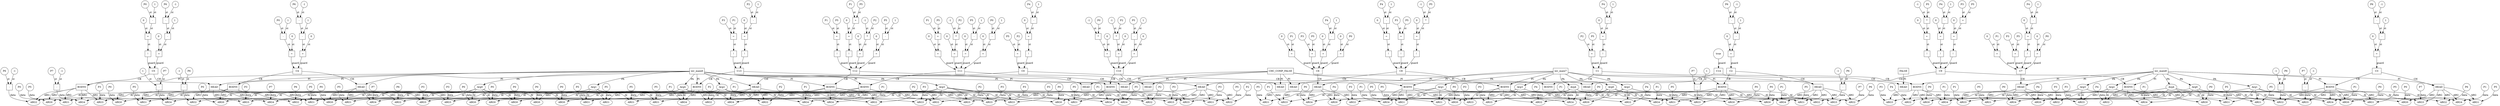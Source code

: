 // Horn Graph
digraph {
	"predicate_0" [label="inv_main6"  nodeName="predicate_0" class=predicateName GNNNodeID=0 shape="box"]
	"predicateArgument_0" [label="Arg0"  nodeName="predicateArgument_0" class=predicateArgument GNNNodeID=1 shape="ellipse"]
		"predicate_0" -> "predicateArgument_0" [ label="PA"]
	"predicateArgument_1" [label="Arg1"  nodeName="predicateArgument_1" class=predicateArgument GNNNodeID=2 shape="ellipse"]
		"predicate_0" -> "predicateArgument_1" [ label="PA"]
	"predicateArgument_2" [label="Arg2"  nodeName="predicateArgument_2" class=predicateArgument GNNNodeID=3 shape="ellipse"]
		"predicate_0" -> "predicateArgument_2" [ label="PA"]
	"predicateArgument_3" [label="Arg3"  nodeName="predicateArgument_3" class=predicateArgument GNNNodeID=4 shape="ellipse"]
		"predicate_0" -> "predicateArgument_3" [ label="PA"]
	"predicateArgument_4" [label="Arg4"  nodeName="predicateArgument_4" class=predicateArgument GNNNodeID=5 shape="ellipse"]
		"predicate_0" -> "predicateArgument_4" [ label="PA"]
	"predicate_1" [label="inv_main7"  nodeName="predicate_1" class=predicateName GNNNodeID=6 shape="box"]
	"predicateArgument_5" [label="Arg0"  nodeName="predicateArgument_5" class=predicateArgument GNNNodeID=7 shape="ellipse"]
		"predicate_1" -> "predicateArgument_5" [ label="PA"]
	"predicateArgument_6" [label="Arg1"  nodeName="predicateArgument_6" class=predicateArgument GNNNodeID=8 shape="ellipse"]
		"predicate_1" -> "predicateArgument_6" [ label="PA"]
	"predicateArgument_7" [label="Arg2"  nodeName="predicateArgument_7" class=predicateArgument GNNNodeID=9 shape="ellipse"]
		"predicate_1" -> "predicateArgument_7" [ label="PA"]
	"predicateArgument_8" [label="Arg3"  nodeName="predicateArgument_8" class=predicateArgument GNNNodeID=10 shape="ellipse"]
		"predicate_1" -> "predicateArgument_8" [ label="PA"]
	"predicateArgument_9" [label="Arg4"  nodeName="predicateArgument_9" class=predicateArgument GNNNodeID=11 shape="ellipse"]
		"predicate_1" -> "predicateArgument_9" [ label="PA"]
	"predicate_2" [label="inv_main8"  nodeName="predicate_2" class=predicateName GNNNodeID=12 shape="box"]
	"predicateArgument_10" [label="Arg0"  nodeName="predicateArgument_10" class=predicateArgument GNNNodeID=13 shape="ellipse"]
		"predicate_2" -> "predicateArgument_10" [ label="PA"]
	"predicateArgument_11" [label="Arg1"  nodeName="predicateArgument_11" class=predicateArgument GNNNodeID=14 shape="ellipse"]
		"predicate_2" -> "predicateArgument_11" [ label="PA"]
	"predicateArgument_12" [label="Arg2"  nodeName="predicateArgument_12" class=predicateArgument GNNNodeID=15 shape="ellipse"]
		"predicate_2" -> "predicateArgument_12" [ label="PA"]
	"predicateArgument_13" [label="Arg3"  nodeName="predicateArgument_13" class=predicateArgument GNNNodeID=16 shape="ellipse"]
		"predicate_2" -> "predicateArgument_13" [ label="PA"]
	"predicateArgument_14" [label="Arg4"  nodeName="predicateArgument_14" class=predicateArgument GNNNodeID=17 shape="ellipse"]
		"predicate_2" -> "predicateArgument_14" [ label="PA"]
	"predicate_3" [label="CHC_COMP_FALSE"  nodeName="predicate_3" class=predicateName GNNNodeID=18 shape="box"]
	"predicate_4" [label="FALSE"  nodeName="predicate_4" class=predicateName GNNNodeID=19 shape="box"]
	"clause_0" [label="C0"  nodeName="clause_0" class=clause GNNNodeID=20 shape="box"]
	"!_21" [label="!"  nodeName="!_21" class=operator GNNNodeID=21 shape="square"]
		"!_21" -> "clause_0" [ label="guard"]
	">=_22" [label="="  nodeName=">=_22" class=operator GNNNodeID=22 shape="square"]
		">=_22" -> "!_21" [ label="st"]
	"0_23" [label="0"  nodeName="0_23" class=constant GNNNodeID=23 shape="circle"]
		"0_23" -> ">=_22" [ label="st"]
	"-_24" [label="-"  nodeName="-_24" class=operator GNNNodeID=24 shape="square"]
		"-_24" -> ">=_22" [ label="st"]
	"P4_25" [label="P4"  nodeName="P4_25" class=symbolicConstant GNNNodeID=25 shape="circle"]
		"P4_25" -> "-_24" [ label="st"]
	"1_26" [label="1"  nodeName="1_26" class=constant GNNNodeID=26 shape="circle"]
		"1_26" -> "-_24" [ label="st"]
	"=_27" [label="="  nodeName="=_27" class=operator GNNNodeID=27 shape="square"]
		"=_27" -> "clause_0" [ label="guard"]
	"P2_28" [label="P2"  nodeName="P2_28" class=symbolicConstant GNNNodeID=28 shape="circle"]
		"P2_28" -> "=_27" [ label="st"]
	"P5_29" [label="P5"  nodeName="P5_29" class=symbolicConstant GNNNodeID=29 shape="circle"]
		"P5_29" -> "=_27" [ label="st"]
	"clauseHead_0" [label="HEAD"  nodeName="clauseHead_0" class=clauseHead GNNNodeID=30 shape="box"]
		"clause_0" -> "clauseHead_0" [ label="CH"]
		"predicate_0" -> "clauseHead_0" [ label="PI"]
	"clauseArgument_0" [label="ARG0"  nodeName="clauseArgument_0" class=clauseArg GNNNodeID=31 shape="ellipse"]
		"clauseHead_0" -> "clauseArgument_0" [ label="ARG"]
		"predicateArgument_0" -> "clauseArgument_0" [ label="AI"]
	"P0_32" [label="P0"  nodeName="P0_32" class=symbolicConstant GNNNodeID=32 shape="circle"]
		"P0_32" -> "clauseArgument_0" [ label="data"]
	"clauseArgument_1" [label="ARG1"  nodeName="clauseArgument_1" class=clauseArg GNNNodeID=33 shape="ellipse"]
		"clauseHead_0" -> "clauseArgument_1" [ label="ARG"]
		"predicateArgument_1" -> "clauseArgument_1" [ label="AI"]
	"P5_34" [label="P5"  nodeName="P5_34" class=symbolicConstant GNNNodeID=34 shape="circle"]
		"P5_34" -> "clauseArgument_1" [ label="data"]
	"clauseArgument_2" [label="ARG2"  nodeName="clauseArgument_2" class=clauseArg GNNNodeID=35 shape="ellipse"]
		"clauseHead_0" -> "clauseArgument_2" [ label="ARG"]
		"predicateArgument_2" -> "clauseArgument_2" [ label="AI"]
	"P2_36" [label="P2"  nodeName="P2_36" class=symbolicConstant GNNNodeID=36 shape="circle"]
		"P2_36" -> "clauseArgument_2" [ label="data"]
	"clauseArgument_3" [label="ARG3"  nodeName="clauseArgument_3" class=clauseArg GNNNodeID=37 shape="ellipse"]
		"clauseHead_0" -> "clauseArgument_3" [ label="ARG"]
		"predicateArgument_3" -> "clauseArgument_3" [ label="AI"]
	"P3_38" [label="P3"  nodeName="P3_38" class=symbolicConstant GNNNodeID=38 shape="circle"]
		"P3_38" -> "clauseArgument_3" [ label="data"]
	"clauseArgument_4" [label="ARG4"  nodeName="clauseArgument_4" class=clauseArg GNNNodeID=39 shape="ellipse"]
		"clauseHead_0" -> "clauseArgument_4" [ label="ARG"]
		"predicateArgument_4" -> "clauseArgument_4" [ label="AI"]
	"P1_40" [label="P1"  nodeName="P1_40" class=symbolicConstant GNNNodeID=40 shape="circle"]
		"P1_40" -> "clauseArgument_4" [ label="data"]
	"clauseBody_0" [label="BODY0"  nodeName="clauseBody_0" class=clauseBody GNNNodeID=41 shape="box"]
		"clause_0" -> "clauseBody_0" [ label="CB"]
		"predicate_1" -> "clauseBody_0" [ label="PI"]
	"clauseArgument_5" [label="ARG0"  nodeName="clauseArgument_5" class=clauseArg GNNNodeID=42 shape="ellipse"]
		"clauseBody_0" -> "clauseArgument_5" [ label="ARG"]
		"predicateArgument_5" -> "clauseArgument_5" [ label="AI"]
	"P0_43" [label="P0"  nodeName="P0_43" class=symbolicConstant GNNNodeID=43 shape="circle"]
		"P0_43" -> "clauseArgument_5" [ label="data"]
	"clauseArgument_6" [label="ARG1"  nodeName="clauseArgument_6" class=clauseArg GNNNodeID=44 shape="ellipse"]
		"clauseBody_0" -> "clauseArgument_6" [ label="ARG"]
		"predicateArgument_6" -> "clauseArgument_6" [ label="AI"]
	"P5_45" [label="P5"  nodeName="P5_45" class=symbolicConstant GNNNodeID=45 shape="circle"]
		"P5_45" -> "clauseArgument_6" [ label="data"]
	"clauseArgument_7" [label="ARG2"  nodeName="clauseArgument_7" class=clauseArg GNNNodeID=46 shape="ellipse"]
		"clauseBody_0" -> "clauseArgument_7" [ label="ARG"]
		"predicateArgument_7" -> "clauseArgument_7" [ label="AI"]
	"P4_47" [label="P4"  nodeName="P4_47" class=symbolicConstant GNNNodeID=47 shape="circle"]
		"P4_47" -> "clauseArgument_7" [ label="data"]
	"clauseArgument_8" [label="ARG3"  nodeName="clauseArgument_8" class=clauseArg GNNNodeID=48 shape="ellipse"]
		"clauseBody_0" -> "clauseArgument_8" [ label="ARG"]
		"predicateArgument_8" -> "clauseArgument_8" [ label="AI"]
	"P3_49" [label="P3"  nodeName="P3_49" class=symbolicConstant GNNNodeID=49 shape="circle"]
		"P3_49" -> "clauseArgument_8" [ label="data"]
	"clauseArgument_9" [label="ARG4"  nodeName="clauseArgument_9" class=clauseArg GNNNodeID=50 shape="ellipse"]
		"clauseBody_0" -> "clauseArgument_9" [ label="ARG"]
		"predicateArgument_9" -> "clauseArgument_9" [ label="AI"]
	"P1_51" [label="P1"  nodeName="P1_51" class=symbolicConstant GNNNodeID=51 shape="circle"]
		"P1_51" -> "clauseArgument_9" [ label="data"]
	"clause_1" [label="C1"  nodeName="clause_1" class=clause GNNNodeID=52 shape="box"]
	"!_53" [label="!"  nodeName="!_53" class=operator GNNNodeID=53 shape="square"]
		"!_53" -> "clause_1" [ label="guard"]
	">=_54" [label="="  nodeName=">=_54" class=operator GNNNodeID=54 shape="square"]
		">=_54" -> "!_53" [ label="st"]
	"0_55" [label="0"  nodeName="0_55" class=constant GNNNodeID=55 shape="circle"]
		"0_55" -> ">=_54" [ label="st"]
	"-_56" [label="-"  nodeName="-_56" class=operator GNNNodeID=56 shape="square"]
		"-_56" -> ">=_54" [ label="st"]
	"P4_57" [label="P4"  nodeName="P4_57" class=symbolicConstant GNNNodeID=57 shape="circle"]
		"P4_57" -> "-_56" [ label="st"]
	"1_58" [label="1"  nodeName="1_58" class=constant GNNNodeID=58 shape="circle"]
		"1_58" -> "-_56" [ label="st"]
	"=_59" [label="="  nodeName="=_59" class=operator GNNNodeID=59 shape="square"]
		"=_59" -> "clause_1" [ label="guard"]
	"P2_60" [label="P2"  nodeName="P2_60" class=symbolicConstant GNNNodeID=60 shape="circle"]
		"P2_60" -> "=_59" [ label="st"]
	"P5_61" [label="P5"  nodeName="P5_61" class=symbolicConstant GNNNodeID=61 shape="circle"]
		"P5_61" -> "=_59" [ label="st"]
	"clauseHead_1" [label="HEAD"  nodeName="clauseHead_1" class=clauseHead GNNNodeID=62 shape="box"]
		"clause_1" -> "clauseHead_1" [ label="CH"]
		"predicate_0" -> "clauseHead_1" [ label="PI"]
	"clauseArgument_10" [label="ARG0"  nodeName="clauseArgument_10" class=clauseArg GNNNodeID=63 shape="ellipse"]
		"clauseHead_1" -> "clauseArgument_10" [ label="ARG"]
		"predicateArgument_0" -> "clauseArgument_10" [ label="AI"]
	"P0_64" [label="P0"  nodeName="P0_64" class=symbolicConstant GNNNodeID=64 shape="circle"]
		"P0_64" -> "clauseArgument_10" [ label="data"]
	"clauseArgument_11" [label="ARG1"  nodeName="clauseArgument_11" class=clauseArg GNNNodeID=65 shape="ellipse"]
		"clauseHead_1" -> "clauseArgument_11" [ label="ARG"]
		"predicateArgument_1" -> "clauseArgument_11" [ label="AI"]
	"P5_66" [label="P5"  nodeName="P5_66" class=symbolicConstant GNNNodeID=66 shape="circle"]
		"P5_66" -> "clauseArgument_11" [ label="data"]
	"clauseArgument_12" [label="ARG2"  nodeName="clauseArgument_12" class=clauseArg GNNNodeID=67 shape="ellipse"]
		"clauseHead_1" -> "clauseArgument_12" [ label="ARG"]
		"predicateArgument_2" -> "clauseArgument_12" [ label="AI"]
	"P2_68" [label="P2"  nodeName="P2_68" class=symbolicConstant GNNNodeID=68 shape="circle"]
		"P2_68" -> "clauseArgument_12" [ label="data"]
	"clauseArgument_13" [label="ARG3"  nodeName="clauseArgument_13" class=clauseArg GNNNodeID=69 shape="ellipse"]
		"clauseHead_1" -> "clauseArgument_13" [ label="ARG"]
		"predicateArgument_3" -> "clauseArgument_13" [ label="AI"]
	"P3_70" [label="P3"  nodeName="P3_70" class=symbolicConstant GNNNodeID=70 shape="circle"]
		"P3_70" -> "clauseArgument_13" [ label="data"]
	"clauseArgument_14" [label="ARG4"  nodeName="clauseArgument_14" class=clauseArg GNNNodeID=71 shape="ellipse"]
		"clauseHead_1" -> "clauseArgument_14" [ label="ARG"]
		"predicateArgument_4" -> "clauseArgument_14" [ label="AI"]
	"P1_72" [label="P1"  nodeName="P1_72" class=symbolicConstant GNNNodeID=72 shape="circle"]
		"P1_72" -> "clauseArgument_14" [ label="data"]
	"clauseBody_1" [label="BODY0"  nodeName="clauseBody_1" class=clauseBody GNNNodeID=73 shape="box"]
		"clause_1" -> "clauseBody_1" [ label="CB"]
		"predicate_2" -> "clauseBody_1" [ label="PI"]
	"clauseArgument_15" [label="ARG0"  nodeName="clauseArgument_15" class=clauseArg GNNNodeID=74 shape="ellipse"]
		"clauseBody_1" -> "clauseArgument_15" [ label="ARG"]
		"predicateArgument_10" -> "clauseArgument_15" [ label="AI"]
	"P0_75" [label="P0"  nodeName="P0_75" class=symbolicConstant GNNNodeID=75 shape="circle"]
		"P0_75" -> "clauseArgument_15" [ label="data"]
	"clauseArgument_16" [label="ARG1"  nodeName="clauseArgument_16" class=clauseArg GNNNodeID=76 shape="ellipse"]
		"clauseBody_1" -> "clauseArgument_16" [ label="ARG"]
		"predicateArgument_11" -> "clauseArgument_16" [ label="AI"]
	"P5_77" [label="P5"  nodeName="P5_77" class=symbolicConstant GNNNodeID=77 shape="circle"]
		"P5_77" -> "clauseArgument_16" [ label="data"]
	"clauseArgument_17" [label="ARG2"  nodeName="clauseArgument_17" class=clauseArg GNNNodeID=78 shape="ellipse"]
		"clauseBody_1" -> "clauseArgument_17" [ label="ARG"]
		"predicateArgument_12" -> "clauseArgument_17" [ label="AI"]
	"P4_79" [label="P4"  nodeName="P4_79" class=symbolicConstant GNNNodeID=79 shape="circle"]
		"P4_79" -> "clauseArgument_17" [ label="data"]
	"clauseArgument_18" [label="ARG3"  nodeName="clauseArgument_18" class=clauseArg GNNNodeID=80 shape="ellipse"]
		"clauseBody_1" -> "clauseArgument_18" [ label="ARG"]
		"predicateArgument_13" -> "clauseArgument_18" [ label="AI"]
	"P3_81" [label="P3"  nodeName="P3_81" class=symbolicConstant GNNNodeID=81 shape="circle"]
		"P3_81" -> "clauseArgument_18" [ label="data"]
	"clauseArgument_19" [label="ARG4"  nodeName="clauseArgument_19" class=clauseArg GNNNodeID=82 shape="ellipse"]
		"clauseBody_1" -> "clauseArgument_19" [ label="ARG"]
		"predicateArgument_14" -> "clauseArgument_19" [ label="AI"]
	"P1_83" [label="P1"  nodeName="P1_83" class=symbolicConstant GNNNodeID=83 shape="circle"]
		"P1_83" -> "clauseArgument_19" [ label="data"]
	"clause_2" [label="C2"  nodeName="clause_2" class=clause GNNNodeID=84 shape="box"]
	">=_85" [label="="  nodeName=">=_85" class=operator GNNNodeID=85 shape="square"]
		">=_85" -> "clause_2" [ label="guard"]
	"0_86" [label="0"  nodeName="0_86" class=constant GNNNodeID=86 shape="circle"]
		"0_86" -> ">=_85" [ label="st"]
	"-_87" [label="-"  nodeName="-_87" class=operator GNNNodeID=87 shape="square"]
		"-_87" -> ">=_85" [ label="st"]
	"-_88" [label="-"  nodeName="-_88" class=operator GNNNodeID=88 shape="square"]
		"-_88" -> "-_87" [ label="st"]
	"P6_89" [label="P6"  nodeName="P6_89" class=symbolicConstant GNNNodeID=89 shape="circle"]
		"P6_89" -> "-_88" [ label="st"]
	"-1_90" [label="-1"  nodeName="-1_90" class=constant GNNNodeID=90 shape="circle"]
		"-1_90" -> "-_88" [ label="st"]
	"1_91" [label="1"  nodeName="1_91" class=constant GNNNodeID=91 shape="circle"]
		"1_91" -> "-_87" [ label="st"]
	"clauseHead_2" [label="HEAD"  nodeName="clauseHead_2" class=clauseHead GNNNodeID=92 shape="box"]
		"clause_2" -> "clauseHead_2" [ label="CH"]
		"predicate_1" -> "clauseHead_2" [ label="PI"]
	"clauseArgument_20" [label="ARG0"  nodeName="clauseArgument_20" class=clauseArg GNNNodeID=93 shape="ellipse"]
		"clauseHead_2" -> "clauseArgument_20" [ label="ARG"]
		"predicateArgument_5" -> "clauseArgument_20" [ label="AI"]
	"P0_94" [label="P0"  nodeName="P0_94" class=symbolicConstant GNNNodeID=94 shape="circle"]
		"P0_94" -> "clauseArgument_20" [ label="data"]
	"clauseArgument_21" [label="ARG1"  nodeName="clauseArgument_21" class=clauseArg GNNNodeID=95 shape="ellipse"]
		"clauseHead_2" -> "clauseArgument_21" [ label="ARG"]
		"predicateArgument_6" -> "clauseArgument_21" [ label="AI"]
	"P5_96" [label="P5"  nodeName="P5_96" class=symbolicConstant GNNNodeID=96 shape="circle"]
		"P5_96" -> "clauseArgument_21" [ label="data"]
	"clauseArgument_22" [label="ARG2"  nodeName="clauseArgument_22" class=clauseArg GNNNodeID=97 shape="ellipse"]
		"clauseHead_2" -> "clauseArgument_22" [ label="ARG"]
		"predicateArgument_7" -> "clauseArgument_22" [ label="AI"]
	"P6_98" [label="P6"  nodeName="P6_98" class=symbolicConstant GNNNodeID=98 shape="circle"]
		"P6_98" -> "clauseArgument_22" [ label="data"]
	"clauseArgument_23" [label="ARG3"  nodeName="clauseArgument_23" class=clauseArg GNNNodeID=99 shape="ellipse"]
		"clauseHead_2" -> "clauseArgument_23" [ label="ARG"]
		"predicateArgument_8" -> "clauseArgument_23" [ label="AI"]
	"P7_100" [label="P7"  nodeName="P7_100" class=symbolicConstant GNNNodeID=100 shape="circle"]
		"P7_100" -> "clauseArgument_23" [ label="data"]
	"clauseArgument_24" [label="ARG4"  nodeName="clauseArgument_24" class=clauseArg GNNNodeID=101 shape="ellipse"]
		"clauseHead_2" -> "clauseArgument_24" [ label="ARG"]
		"predicateArgument_9" -> "clauseArgument_24" [ label="AI"]
	"P1_102" [label="P1"  nodeName="P1_102" class=symbolicConstant GNNNodeID=102 shape="circle"]
		"P1_102" -> "clauseArgument_24" [ label="data"]
	"clauseBody_2" [label="BODY0"  nodeName="clauseBody_2" class=clauseBody GNNNodeID=103 shape="box"]
		"clause_2" -> "clauseBody_2" [ label="CB"]
		"predicate_1" -> "clauseBody_2" [ label="PI"]
	"clauseArgument_25" [label="ARG0"  nodeName="clauseArgument_25" class=clauseArg GNNNodeID=104 shape="ellipse"]
		"clauseBody_2" -> "clauseArgument_25" [ label="ARG"]
		"predicateArgument_5" -> "clauseArgument_25" [ label="AI"]
	"P0_105" [label="P0"  nodeName="P0_105" class=symbolicConstant GNNNodeID=105 shape="circle"]
		"P0_105" -> "clauseArgument_25" [ label="data"]
	"clauseArgument_26" [label="ARG1"  nodeName="clauseArgument_26" class=clauseArg GNNNodeID=106 shape="ellipse"]
		"clauseBody_2" -> "clauseArgument_26" [ label="ARG"]
		"predicateArgument_6" -> "clauseArgument_26" [ label="AI"]
	"P5_107" [label="P5"  nodeName="P5_107" class=symbolicConstant GNNNodeID=107 shape="circle"]
		"P5_107" -> "clauseArgument_26" [ label="data"]
	"clauseArgument_27" [label="ARG2"  nodeName="clauseArgument_27" class=clauseArg GNNNodeID=108 shape="ellipse"]
		"clauseBody_2" -> "clauseArgument_27" [ label="ARG"]
		"predicateArgument_7" -> "clauseArgument_27" [ label="AI"]
	"-_109" [label="-"  nodeName="-_109" class=operator GNNNodeID=109 shape="square"]
		"-_109" -> "clauseArgument_27" [ label="data"]
	"P6_110" [label="P6"  nodeName="P6_110" class=symbolicConstant GNNNodeID=110 shape="circle"]
		"P6_110" -> "-_109" [ label="st"]
	"-1_111" [label="-1"  nodeName="-1_111" class=constant GNNNodeID=111 shape="circle"]
		"-1_111" -> "-_109" [ label="st"]
	"clauseArgument_28" [label="ARG3"  nodeName="clauseArgument_28" class=clauseArg GNNNodeID=112 shape="ellipse"]
		"clauseBody_2" -> "clauseArgument_28" [ label="ARG"]
		"predicateArgument_8" -> "clauseArgument_28" [ label="AI"]
	"-_113" [label="-"  nodeName="-_113" class=operator GNNNodeID=113 shape="square"]
		"-_113" -> "clauseArgument_28" [ label="data"]
	"P7_114" [label="P7"  nodeName="P7_114" class=symbolicConstant GNNNodeID=114 shape="circle"]
		"P7_114" -> "-_113" [ label="st"]
	"1_115" [label="1"  nodeName="1_115" class=constant GNNNodeID=115 shape="circle"]
		"1_115" -> "-_113" [ label="st"]
	"clauseArgument_29" [label="ARG4"  nodeName="clauseArgument_29" class=clauseArg GNNNodeID=116 shape="ellipse"]
		"clauseBody_2" -> "clauseArgument_29" [ label="ARG"]
		"predicateArgument_9" -> "clauseArgument_29" [ label="AI"]
	"P1_117" [label="P1"  nodeName="P1_117" class=symbolicConstant GNNNodeID=117 shape="circle"]
		"P1_117" -> "clauseArgument_29" [ label="data"]
	"clause_3" [label="C3"  nodeName="clause_3" class=clause GNNNodeID=118 shape="box"]
	">=_119" [label="="  nodeName=">=_119" class=operator GNNNodeID=119 shape="square"]
		">=_119" -> "clause_3" [ label="guard"]
	"0_120" [label="0"  nodeName="0_120" class=constant GNNNodeID=120 shape="circle"]
		"0_120" -> ">=_119" [ label="st"]
	"-_121" [label="-"  nodeName="-_121" class=operator GNNNodeID=121 shape="square"]
		"-_121" -> ">=_119" [ label="st"]
	"-_122" [label="-"  nodeName="-_122" class=operator GNNNodeID=122 shape="square"]
		"-_122" -> "-_121" [ label="st"]
	"P6_123" [label="P6"  nodeName="P6_123" class=symbolicConstant GNNNodeID=123 shape="circle"]
		"P6_123" -> "-_122" [ label="st"]
	"-1_124" [label="-1"  nodeName="-1_124" class=constant GNNNodeID=124 shape="circle"]
		"-1_124" -> "-_122" [ label="st"]
	"1_125" [label="1"  nodeName="1_125" class=constant GNNNodeID=125 shape="circle"]
		"1_125" -> "-_121" [ label="st"]
	"clauseHead_3" [label="HEAD"  nodeName="clauseHead_3" class=clauseHead GNNNodeID=126 shape="box"]
		"clause_3" -> "clauseHead_3" [ label="CH"]
		"predicate_2" -> "clauseHead_3" [ label="PI"]
	"clauseArgument_30" [label="ARG0"  nodeName="clauseArgument_30" class=clauseArg GNNNodeID=127 shape="ellipse"]
		"clauseHead_3" -> "clauseArgument_30" [ label="ARG"]
		"predicateArgument_10" -> "clauseArgument_30" [ label="AI"]
	"P0_128" [label="P0"  nodeName="P0_128" class=symbolicConstant GNNNodeID=128 shape="circle"]
		"P0_128" -> "clauseArgument_30" [ label="data"]
	"clauseArgument_31" [label="ARG1"  nodeName="clauseArgument_31" class=clauseArg GNNNodeID=129 shape="ellipse"]
		"clauseHead_3" -> "clauseArgument_31" [ label="ARG"]
		"predicateArgument_11" -> "clauseArgument_31" [ label="AI"]
	"P5_130" [label="P5"  nodeName="P5_130" class=symbolicConstant GNNNodeID=130 shape="circle"]
		"P5_130" -> "clauseArgument_31" [ label="data"]
	"clauseArgument_32" [label="ARG2"  nodeName="clauseArgument_32" class=clauseArg GNNNodeID=131 shape="ellipse"]
		"clauseHead_3" -> "clauseArgument_32" [ label="ARG"]
		"predicateArgument_12" -> "clauseArgument_32" [ label="AI"]
	"P6_132" [label="P6"  nodeName="P6_132" class=symbolicConstant GNNNodeID=132 shape="circle"]
		"P6_132" -> "clauseArgument_32" [ label="data"]
	"clauseArgument_33" [label="ARG3"  nodeName="clauseArgument_33" class=clauseArg GNNNodeID=133 shape="ellipse"]
		"clauseHead_3" -> "clauseArgument_33" [ label="ARG"]
		"predicateArgument_13" -> "clauseArgument_33" [ label="AI"]
	"P7_134" [label="P7"  nodeName="P7_134" class=symbolicConstant GNNNodeID=134 shape="circle"]
		"P7_134" -> "clauseArgument_33" [ label="data"]
	"clauseArgument_34" [label="ARG4"  nodeName="clauseArgument_34" class=clauseArg GNNNodeID=135 shape="ellipse"]
		"clauseHead_3" -> "clauseArgument_34" [ label="ARG"]
		"predicateArgument_14" -> "clauseArgument_34" [ label="AI"]
	"P1_136" [label="P1"  nodeName="P1_136" class=symbolicConstant GNNNodeID=136 shape="circle"]
		"P1_136" -> "clauseArgument_34" [ label="data"]
	"clauseBody_3" [label="BODY0"  nodeName="clauseBody_3" class=clauseBody GNNNodeID=137 shape="box"]
		"clause_3" -> "clauseBody_3" [ label="CB"]
		"predicate_2" -> "clauseBody_3" [ label="PI"]
	"clauseArgument_35" [label="ARG0"  nodeName="clauseArgument_35" class=clauseArg GNNNodeID=138 shape="ellipse"]
		"clauseBody_3" -> "clauseArgument_35" [ label="ARG"]
		"predicateArgument_10" -> "clauseArgument_35" [ label="AI"]
	"P0_139" [label="P0"  nodeName="P0_139" class=symbolicConstant GNNNodeID=139 shape="circle"]
		"P0_139" -> "clauseArgument_35" [ label="data"]
	"clauseArgument_36" [label="ARG1"  nodeName="clauseArgument_36" class=clauseArg GNNNodeID=140 shape="ellipse"]
		"clauseBody_3" -> "clauseArgument_36" [ label="ARG"]
		"predicateArgument_11" -> "clauseArgument_36" [ label="AI"]
	"P5_141" [label="P5"  nodeName="P5_141" class=symbolicConstant GNNNodeID=141 shape="circle"]
		"P5_141" -> "clauseArgument_36" [ label="data"]
	"clauseArgument_37" [label="ARG2"  nodeName="clauseArgument_37" class=clauseArg GNNNodeID=142 shape="ellipse"]
		"clauseBody_3" -> "clauseArgument_37" [ label="ARG"]
		"predicateArgument_12" -> "clauseArgument_37" [ label="AI"]
	"-_143" [label="-"  nodeName="-_143" class=operator GNNNodeID=143 shape="square"]
		"-_143" -> "clauseArgument_37" [ label="data"]
	"P6_144" [label="P6"  nodeName="P6_144" class=symbolicConstant GNNNodeID=144 shape="circle"]
		"P6_144" -> "-_143" [ label="st"]
	"-1_145" [label="-1"  nodeName="-1_145" class=constant GNNNodeID=145 shape="circle"]
		"-1_145" -> "-_143" [ label="st"]
	"clauseArgument_38" [label="ARG3"  nodeName="clauseArgument_38" class=clauseArg GNNNodeID=146 shape="ellipse"]
		"clauseBody_3" -> "clauseArgument_38" [ label="ARG"]
		"predicateArgument_13" -> "clauseArgument_38" [ label="AI"]
	"-_147" [label="-"  nodeName="-_147" class=operator GNNNodeID=147 shape="square"]
		"-_147" -> "clauseArgument_38" [ label="data"]
	"P7_148" [label="P7"  nodeName="P7_148" class=symbolicConstant GNNNodeID=148 shape="circle"]
		"P7_148" -> "-_147" [ label="st"]
	"-1_149" [label="-1"  nodeName="-1_149" class=constant GNNNodeID=149 shape="circle"]
		"-1_149" -> "-_147" [ label="st"]
	"clauseArgument_39" [label="ARG4"  nodeName="clauseArgument_39" class=clauseArg GNNNodeID=150 shape="ellipse"]
		"clauseBody_3" -> "clauseArgument_39" [ label="ARG"]
		"predicateArgument_14" -> "clauseArgument_39" [ label="AI"]
	"P1_151" [label="P1"  nodeName="P1_151" class=symbolicConstant GNNNodeID=151 shape="circle"]
		"P1_151" -> "clauseArgument_39" [ label="data"]
	"clause_4" [label="C4"  nodeName="clause_4" class=clause GNNNodeID=152 shape="box"]
	">=_153" [label="="  nodeName=">=_153" class=operator GNNNodeID=153 shape="square"]
		">=_153" -> "clause_4" [ label="guard"]
	"0_154" [label="0"  nodeName="0_154" class=constant GNNNodeID=154 shape="circle"]
		"0_154" -> ">=_153" [ label="st"]
	"-_155" [label="-"  nodeName="-_155" class=operator GNNNodeID=155 shape="square"]
		"-_155" -> ">=_153" [ label="st"]
	"P0_156" [label="P0"  nodeName="P0_156" class=symbolicConstant GNNNodeID=156 shape="circle"]
		"P0_156" -> "-_155" [ label="st"]
	"1_157" [label="1"  nodeName="1_157" class=constant GNNNodeID=157 shape="circle"]
		"1_157" -> "-_155" [ label="st"]
	">=_158" [label="="  nodeName=">=_158" class=operator GNNNodeID=158 shape="square"]
		">=_158" -> "clause_4" [ label="guard"]
	"0_159" [label="0"  nodeName="0_159" class=constant GNNNodeID=159 shape="circle"]
		"0_159" -> ">=_158" [ label="st"]
	"-_160" [label="-"  nodeName="-_160" class=operator GNNNodeID=160 shape="square"]
		"-_160" -> ">=_158" [ label="st"]
	"-_161" [label="-"  nodeName="-_161" class=operator GNNNodeID=161 shape="square"]
		"-_161" -> "-_160" [ label="st"]
	"P6_162" [label="P6"  nodeName="P6_162" class=symbolicConstant GNNNodeID=162 shape="circle"]
		"P6_162" -> "-_161" [ label="st"]
	"-1_163" [label="-1"  nodeName="-1_163" class=constant GNNNodeID=163 shape="circle"]
		"-1_163" -> "-_161" [ label="st"]
	"1_164" [label="1"  nodeName="1_164" class=constant GNNNodeID=164 shape="circle"]
		"1_164" -> "-_160" [ label="st"]
	"clauseHead_4" [label="HEAD"  nodeName="clauseHead_4" class=clauseHead GNNNodeID=165 shape="box"]
		"clause_4" -> "clauseHead_4" [ label="CH"]
		"predicate_0" -> "clauseHead_4" [ label="PI"]
	"clauseArgument_40" [label="ARG0"  nodeName="clauseArgument_40" class=clauseArg GNNNodeID=166 shape="ellipse"]
		"clauseHead_4" -> "clauseArgument_40" [ label="ARG"]
		"predicateArgument_0" -> "clauseArgument_40" [ label="AI"]
	"P0_167" [label="P0"  nodeName="P0_167" class=symbolicConstant GNNNodeID=167 shape="circle"]
		"P0_167" -> "clauseArgument_40" [ label="data"]
	"clauseArgument_41" [label="ARG1"  nodeName="clauseArgument_41" class=clauseArg GNNNodeID=168 shape="ellipse"]
		"clauseHead_4" -> "clauseArgument_41" [ label="ARG"]
		"predicateArgument_1" -> "clauseArgument_41" [ label="AI"]
	"P5_169" [label="P5"  nodeName="P5_169" class=symbolicConstant GNNNodeID=169 shape="circle"]
		"P5_169" -> "clauseArgument_41" [ label="data"]
	"clauseArgument_42" [label="ARG2"  nodeName="clauseArgument_42" class=clauseArg GNNNodeID=170 shape="ellipse"]
		"clauseHead_4" -> "clauseArgument_42" [ label="ARG"]
		"predicateArgument_2" -> "clauseArgument_42" [ label="AI"]
	"P6_171" [label="P6"  nodeName="P6_171" class=symbolicConstant GNNNodeID=171 shape="circle"]
		"P6_171" -> "clauseArgument_42" [ label="data"]
	"clauseArgument_43" [label="ARG3"  nodeName="clauseArgument_43" class=clauseArg GNNNodeID=172 shape="ellipse"]
		"clauseHead_4" -> "clauseArgument_43" [ label="ARG"]
		"predicateArgument_3" -> "clauseArgument_43" [ label="AI"]
	"P3_173" [label="P3"  nodeName="P3_173" class=symbolicConstant GNNNodeID=173 shape="circle"]
		"P3_173" -> "clauseArgument_43" [ label="data"]
	"clauseArgument_44" [label="ARG4"  nodeName="clauseArgument_44" class=clauseArg GNNNodeID=174 shape="ellipse"]
		"clauseHead_4" -> "clauseArgument_44" [ label="ARG"]
		"predicateArgument_4" -> "clauseArgument_44" [ label="AI"]
	"P7_175" [label="P7"  nodeName="P7_175" class=symbolicConstant GNNNodeID=175 shape="circle"]
		"P7_175" -> "clauseArgument_44" [ label="data"]
	"clauseBody_4" [label="BODY0"  nodeName="clauseBody_4" class=clauseBody GNNNodeID=176 shape="box"]
		"clause_4" -> "clauseBody_4" [ label="CB"]
		"predicate_0" -> "clauseBody_4" [ label="PI"]
	"clauseArgument_45" [label="ARG0"  nodeName="clauseArgument_45" class=clauseArg GNNNodeID=177 shape="ellipse"]
		"clauseBody_4" -> "clauseArgument_45" [ label="ARG"]
		"predicateArgument_0" -> "clauseArgument_45" [ label="AI"]
	"P0_178" [label="P0"  nodeName="P0_178" class=symbolicConstant GNNNodeID=178 shape="circle"]
		"P0_178" -> "clauseArgument_45" [ label="data"]
	"clauseArgument_46" [label="ARG1"  nodeName="clauseArgument_46" class=clauseArg GNNNodeID=179 shape="ellipse"]
		"clauseBody_4" -> "clauseArgument_46" [ label="ARG"]
		"predicateArgument_1" -> "clauseArgument_46" [ label="AI"]
	"P5_180" [label="P5"  nodeName="P5_180" class=symbolicConstant GNNNodeID=180 shape="circle"]
		"P5_180" -> "clauseArgument_46" [ label="data"]
	"clauseArgument_47" [label="ARG2"  nodeName="clauseArgument_47" class=clauseArg GNNNodeID=181 shape="ellipse"]
		"clauseBody_4" -> "clauseArgument_47" [ label="ARG"]
		"predicateArgument_2" -> "clauseArgument_47" [ label="AI"]
	"-_182" [label="-"  nodeName="-_182" class=operator GNNNodeID=182 shape="square"]
		"-_182" -> "clauseArgument_47" [ label="data"]
	"P6_183" [label="P6"  nodeName="P6_183" class=symbolicConstant GNNNodeID=183 shape="circle"]
		"P6_183" -> "-_182" [ label="st"]
	"-1_184" [label="-1"  nodeName="-1_184" class=constant GNNNodeID=184 shape="circle"]
		"-1_184" -> "-_182" [ label="st"]
	"clauseArgument_48" [label="ARG3"  nodeName="clauseArgument_48" class=clauseArg GNNNodeID=185 shape="ellipse"]
		"clauseBody_4" -> "clauseArgument_48" [ label="ARG"]
		"predicateArgument_3" -> "clauseArgument_48" [ label="AI"]
	"P3_186" [label="P3"  nodeName="P3_186" class=symbolicConstant GNNNodeID=186 shape="circle"]
		"P3_186" -> "clauseArgument_48" [ label="data"]
	"clauseArgument_49" [label="ARG4"  nodeName="clauseArgument_49" class=clauseArg GNNNodeID=187 shape="ellipse"]
		"clauseBody_4" -> "clauseArgument_49" [ label="ARG"]
		"predicateArgument_4" -> "clauseArgument_49" [ label="AI"]
	"-_188" [label="-"  nodeName="-_188" class=operator GNNNodeID=188 shape="square"]
		"-_188" -> "clauseArgument_49" [ label="data"]
	"P7_189" [label="P7"  nodeName="P7_189" class=symbolicConstant GNNNodeID=189 shape="circle"]
		"P7_189" -> "-_188" [ label="st"]
	"1_190" [label="1"  nodeName="1_190" class=constant GNNNodeID=190 shape="circle"]
		"1_190" -> "-_188" [ label="st"]
	"clause_5" [label="C5"  nodeName="clause_5" class=clause GNNNodeID=191 shape="box"]
	"!_192" [label="!"  nodeName="!_192" class=operator GNNNodeID=192 shape="square"]
		"!_192" -> "clause_5" [ label="guard"]
	">=_193" [label="="  nodeName=">=_193" class=operator GNNNodeID=193 shape="square"]
		">=_193" -> "!_192" [ label="st"]
	"0_194" [label="0"  nodeName="0_194" class=constant GNNNodeID=194 shape="circle"]
		"0_194" -> ">=_193" [ label="st"]
	"-_195" [label="-"  nodeName="-_195" class=operator GNNNodeID=195 shape="square"]
		"-_195" -> ">=_193" [ label="st"]
	"P0_196" [label="P0"  nodeName="P0_196" class=symbolicConstant GNNNodeID=196 shape="circle"]
		"P0_196" -> "-_195" [ label="st"]
	"1_197" [label="1"  nodeName="1_197" class=constant GNNNodeID=197 shape="circle"]
		"1_197" -> "-_195" [ label="st"]
	">=_198" [label="="  nodeName=">=_198" class=operator GNNNodeID=198 shape="square"]
		">=_198" -> "clause_5" [ label="guard"]
	"0_199" [label="0"  nodeName="0_199" class=constant GNNNodeID=199 shape="circle"]
		"0_199" -> ">=_198" [ label="st"]
	"-_200" [label="-"  nodeName="-_200" class=operator GNNNodeID=200 shape="square"]
		"-_200" -> ">=_198" [ label="st"]
	"-_201" [label="-"  nodeName="-_201" class=operator GNNNodeID=201 shape="square"]
		"-_201" -> "-_200" [ label="st"]
	"P6_202" [label="P6"  nodeName="P6_202" class=symbolicConstant GNNNodeID=202 shape="circle"]
		"P6_202" -> "-_201" [ label="st"]
	"-1_203" [label="-1"  nodeName="-1_203" class=constant GNNNodeID=203 shape="circle"]
		"-1_203" -> "-_201" [ label="st"]
	"1_204" [label="1"  nodeName="1_204" class=constant GNNNodeID=204 shape="circle"]
		"1_204" -> "-_200" [ label="st"]
	"clauseHead_5" [label="HEAD"  nodeName="clauseHead_5" class=clauseHead GNNNodeID=205 shape="box"]
		"clause_5" -> "clauseHead_5" [ label="CH"]
		"predicate_0" -> "clauseHead_5" [ label="PI"]
	"clauseArgument_50" [label="ARG0"  nodeName="clauseArgument_50" class=clauseArg GNNNodeID=206 shape="ellipse"]
		"clauseHead_5" -> "clauseArgument_50" [ label="ARG"]
		"predicateArgument_0" -> "clauseArgument_50" [ label="AI"]
	"P0_207" [label="P0"  nodeName="P0_207" class=symbolicConstant GNNNodeID=207 shape="circle"]
		"P0_207" -> "clauseArgument_50" [ label="data"]
	"clauseArgument_51" [label="ARG1"  nodeName="clauseArgument_51" class=clauseArg GNNNodeID=208 shape="ellipse"]
		"clauseHead_5" -> "clauseArgument_51" [ label="ARG"]
		"predicateArgument_1" -> "clauseArgument_51" [ label="AI"]
	"P5_209" [label="P5"  nodeName="P5_209" class=symbolicConstant GNNNodeID=209 shape="circle"]
		"P5_209" -> "clauseArgument_51" [ label="data"]
	"clauseArgument_52" [label="ARG2"  nodeName="clauseArgument_52" class=clauseArg GNNNodeID=210 shape="ellipse"]
		"clauseHead_5" -> "clauseArgument_52" [ label="ARG"]
		"predicateArgument_2" -> "clauseArgument_52" [ label="AI"]
	"P6_211" [label="P6"  nodeName="P6_211" class=symbolicConstant GNNNodeID=211 shape="circle"]
		"P6_211" -> "clauseArgument_52" [ label="data"]
	"clauseArgument_53" [label="ARG3"  nodeName="clauseArgument_53" class=clauseArg GNNNodeID=212 shape="ellipse"]
		"clauseHead_5" -> "clauseArgument_53" [ label="ARG"]
		"predicateArgument_3" -> "clauseArgument_53" [ label="AI"]
	"P3_213" [label="P3"  nodeName="P3_213" class=symbolicConstant GNNNodeID=213 shape="circle"]
		"P3_213" -> "clauseArgument_53" [ label="data"]
	"clauseArgument_54" [label="ARG4"  nodeName="clauseArgument_54" class=clauseArg GNNNodeID=214 shape="ellipse"]
		"clauseHead_5" -> "clauseArgument_54" [ label="ARG"]
		"predicateArgument_4" -> "clauseArgument_54" [ label="AI"]
	"P7_215" [label="P7"  nodeName="P7_215" class=symbolicConstant GNNNodeID=215 shape="circle"]
		"P7_215" -> "clauseArgument_54" [ label="data"]
	"clauseBody_5" [label="BODY0"  nodeName="clauseBody_5" class=clauseBody GNNNodeID=216 shape="box"]
		"clause_5" -> "clauseBody_5" [ label="CB"]
		"predicate_0" -> "clauseBody_5" [ label="PI"]
	"clauseArgument_55" [label="ARG0"  nodeName="clauseArgument_55" class=clauseArg GNNNodeID=217 shape="ellipse"]
		"clauseBody_5" -> "clauseArgument_55" [ label="ARG"]
		"predicateArgument_0" -> "clauseArgument_55" [ label="AI"]
	"P0_218" [label="P0"  nodeName="P0_218" class=symbolicConstant GNNNodeID=218 shape="circle"]
		"P0_218" -> "clauseArgument_55" [ label="data"]
	"clauseArgument_56" [label="ARG1"  nodeName="clauseArgument_56" class=clauseArg GNNNodeID=219 shape="ellipse"]
		"clauseBody_5" -> "clauseArgument_56" [ label="ARG"]
		"predicateArgument_1" -> "clauseArgument_56" [ label="AI"]
	"P5_220" [label="P5"  nodeName="P5_220" class=symbolicConstant GNNNodeID=220 shape="circle"]
		"P5_220" -> "clauseArgument_56" [ label="data"]
	"clauseArgument_57" [label="ARG2"  nodeName="clauseArgument_57" class=clauseArg GNNNodeID=221 shape="ellipse"]
		"clauseBody_5" -> "clauseArgument_57" [ label="ARG"]
		"predicateArgument_2" -> "clauseArgument_57" [ label="AI"]
	"-_222" [label="-"  nodeName="-_222" class=operator GNNNodeID=222 shape="square"]
		"-_222" -> "clauseArgument_57" [ label="data"]
	"P6_223" [label="P6"  nodeName="P6_223" class=symbolicConstant GNNNodeID=223 shape="circle"]
		"P6_223" -> "-_222" [ label="st"]
	"-1_224" [label="-1"  nodeName="-1_224" class=constant GNNNodeID=224 shape="circle"]
		"-1_224" -> "-_222" [ label="st"]
	"clauseArgument_58" [label="ARG3"  nodeName="clauseArgument_58" class=clauseArg GNNNodeID=225 shape="ellipse"]
		"clauseBody_5" -> "clauseArgument_58" [ label="ARG"]
		"predicateArgument_3" -> "clauseArgument_58" [ label="AI"]
	"P3_226" [label="P3"  nodeName="P3_226" class=symbolicConstant GNNNodeID=226 shape="circle"]
		"P3_226" -> "clauseArgument_58" [ label="data"]
	"clauseArgument_59" [label="ARG4"  nodeName="clauseArgument_59" class=clauseArg GNNNodeID=227 shape="ellipse"]
		"clauseBody_5" -> "clauseArgument_59" [ label="ARG"]
		"predicateArgument_4" -> "clauseArgument_59" [ label="AI"]
	"-_228" [label="-"  nodeName="-_228" class=operator GNNNodeID=228 shape="square"]
		"-_228" -> "clauseArgument_59" [ label="data"]
	"P7_229" [label="P7"  nodeName="P7_229" class=symbolicConstant GNNNodeID=229 shape="circle"]
		"P7_229" -> "-_228" [ label="st"]
	"-1_230" [label="-1"  nodeName="-1_230" class=constant GNNNodeID=230 shape="circle"]
		"-1_230" -> "-_228" [ label="st"]
	"clause_6" [label="C6"  nodeName="clause_6" class=clause GNNNodeID=231 shape="box"]
	">=_232" [label="="  nodeName=">=_232" class=operator GNNNodeID=232 shape="square"]
		">=_232" -> "clause_6" [ label="guard"]
	"0_233" [label="0"  nodeName="0_233" class=constant GNNNodeID=233 shape="circle"]
		"0_233" -> ">=_232" [ label="st"]
	"-_234" [label="-"  nodeName="-_234" class=operator GNNNodeID=234 shape="square"]
		"-_234" -> ">=_232" [ label="st"]
	"P4_235" [label="P4"  nodeName="P4_235" class=symbolicConstant GNNNodeID=235 shape="circle"]
		"P4_235" -> "-_234" [ label="st"]
	"1_236" [label="1"  nodeName="1_236" class=constant GNNNodeID=236 shape="circle"]
		"1_236" -> "-_234" [ label="st"]
	"=_237" [label="="  nodeName="=_237" class=operator GNNNodeID=237 shape="square"]
		"=_237" -> "clause_6" [ label="guard"]
	"0_238" [label="0"  nodeName="0_238" class=constant GNNNodeID=238 shape="circle"]
		"0_238" -> "=_237" [ label="st"]
	"P0_239" [label="P0"  nodeName="P0_239" class=symbolicConstant GNNNodeID=239 shape="circle"]
		"P0_239" -> "=_237" [ label="st"]
	"=_240" [label="="  nodeName="=_240" class=operator GNNNodeID=240 shape="square"]
		"=_240" -> "clause_6" [ label="guard"]
	"0_241" [label="0"  nodeName="0_241" class=constant GNNNodeID=241 shape="circle"]
		"0_241" -> "=_240" [ label="st"]
	"P1_242" [label="P1"  nodeName="P1_242" class=symbolicConstant GNNNodeID=242 shape="circle"]
		"P1_242" -> "=_240" [ label="st"]
	"=_243" [label="="  nodeName="=_243" class=operator GNNNodeID=243 shape="square"]
		"=_243" -> "clause_6" [ label="guard"]
	"P3_244" [label="P3"  nodeName="P3_244" class=symbolicConstant GNNNodeID=244 shape="circle"]
		"P3_244" -> "=_243" [ label="st"]
	"P5_245" [label="P5"  nodeName="P5_245" class=symbolicConstant GNNNodeID=245 shape="circle"]
		"P5_245" -> "=_243" [ label="st"]
	"clauseHead_6" [label="HEAD"  nodeName="clauseHead_6" class=clauseHead GNNNodeID=246 shape="box"]
		"clause_6" -> "clauseHead_6" [ label="CH"]
		"predicate_1" -> "clauseHead_6" [ label="PI"]
	"clauseArgument_60" [label="ARG0"  nodeName="clauseArgument_60" class=clauseArg GNNNodeID=247 shape="ellipse"]
		"clauseHead_6" -> "clauseArgument_60" [ label="ARG"]
		"predicateArgument_5" -> "clauseArgument_60" [ label="AI"]
	"P4_248" [label="P4"  nodeName="P4_248" class=symbolicConstant GNNNodeID=248 shape="circle"]
		"P4_248" -> "clauseArgument_60" [ label="data"]
	"clauseArgument_61" [label="ARG1"  nodeName="clauseArgument_61" class=clauseArg GNNNodeID=249 shape="ellipse"]
		"clauseHead_6" -> "clauseArgument_61" [ label="ARG"]
		"predicateArgument_6" -> "clauseArgument_61" [ label="AI"]
	"P5_250" [label="P5"  nodeName="P5_250" class=symbolicConstant GNNNodeID=250 shape="circle"]
		"P5_250" -> "clauseArgument_61" [ label="data"]
	"clauseArgument_62" [label="ARG2"  nodeName="clauseArgument_62" class=clauseArg GNNNodeID=251 shape="ellipse"]
		"clauseHead_6" -> "clauseArgument_62" [ label="ARG"]
		"predicateArgument_7" -> "clauseArgument_62" [ label="AI"]
	"P3_252" [label="P3"  nodeName="P3_252" class=symbolicConstant GNNNodeID=252 shape="circle"]
		"P3_252" -> "clauseArgument_62" [ label="data"]
	"clauseArgument_63" [label="ARG3"  nodeName="clauseArgument_63" class=clauseArg GNNNodeID=253 shape="ellipse"]
		"clauseHead_6" -> "clauseArgument_63" [ label="ARG"]
		"predicateArgument_8" -> "clauseArgument_63" [ label="AI"]
	"P1_254" [label="P1"  nodeName="P1_254" class=symbolicConstant GNNNodeID=254 shape="circle"]
		"P1_254" -> "clauseArgument_63" [ label="data"]
	"clauseArgument_64" [label="ARG4"  nodeName="clauseArgument_64" class=clauseArg GNNNodeID=255 shape="ellipse"]
		"clauseHead_6" -> "clauseArgument_64" [ label="ARG"]
		"predicateArgument_9" -> "clauseArgument_64" [ label="AI"]
	"P0_256" [label="P0"  nodeName="P0_256" class=symbolicConstant GNNNodeID=256 shape="circle"]
		"P0_256" -> "clauseArgument_64" [ label="data"]
	"clause_7" [label="C7"  nodeName="clause_7" class=clause GNNNodeID=257 shape="box"]
	"!_258" [label="!"  nodeName="!_258" class=operator GNNNodeID=258 shape="square"]
		"!_258" -> "clause_7" [ label="guard"]
	">=_259" [label="="  nodeName=">=_259" class=operator GNNNodeID=259 shape="square"]
		">=_259" -> "!_258" [ label="st"]
	"0_260" [label="0"  nodeName="0_260" class=constant GNNNodeID=260 shape="circle"]
		"0_260" -> ">=_259" [ label="st"]
	"-_261" [label="-"  nodeName="-_261" class=operator GNNNodeID=261 shape="square"]
		"-_261" -> ">=_259" [ label="st"]
	"P4_262" [label="P4"  nodeName="P4_262" class=symbolicConstant GNNNodeID=262 shape="circle"]
		"P4_262" -> "-_261" [ label="st"]
	"1_263" [label="1"  nodeName="1_263" class=constant GNNNodeID=263 shape="circle"]
		"1_263" -> "-_261" [ label="st"]
	"=_264" [label="="  nodeName="=_264" class=operator GNNNodeID=264 shape="square"]
		"=_264" -> "clause_7" [ label="guard"]
	"0_265" [label="0"  nodeName="0_265" class=constant GNNNodeID=265 shape="circle"]
		"0_265" -> "=_264" [ label="st"]
	"P0_266" [label="P0"  nodeName="P0_266" class=symbolicConstant GNNNodeID=266 shape="circle"]
		"P0_266" -> "=_264" [ label="st"]
	"=_267" [label="="  nodeName="=_267" class=operator GNNNodeID=267 shape="square"]
		"=_267" -> "clause_7" [ label="guard"]
	"0_268" [label="0"  nodeName="0_268" class=constant GNNNodeID=268 shape="circle"]
		"0_268" -> "=_267" [ label="st"]
	"P1_269" [label="P1"  nodeName="P1_269" class=symbolicConstant GNNNodeID=269 shape="circle"]
		"P1_269" -> "=_267" [ label="st"]
	"=_270" [label="="  nodeName="=_270" class=operator GNNNodeID=270 shape="square"]
		"=_270" -> "clause_7" [ label="guard"]
	"P3_271" [label="P3"  nodeName="P3_271" class=symbolicConstant GNNNodeID=271 shape="circle"]
		"P3_271" -> "=_270" [ label="st"]
	"P5_272" [label="P5"  nodeName="P5_272" class=symbolicConstant GNNNodeID=272 shape="circle"]
		"P5_272" -> "=_270" [ label="st"]
	"clauseHead_7" [label="HEAD"  nodeName="clauseHead_7" class=clauseHead GNNNodeID=273 shape="box"]
		"clause_7" -> "clauseHead_7" [ label="CH"]
		"predicate_2" -> "clauseHead_7" [ label="PI"]
	"clauseArgument_65" [label="ARG0"  nodeName="clauseArgument_65" class=clauseArg GNNNodeID=274 shape="ellipse"]
		"clauseHead_7" -> "clauseArgument_65" [ label="ARG"]
		"predicateArgument_10" -> "clauseArgument_65" [ label="AI"]
	"P4_275" [label="P4"  nodeName="P4_275" class=symbolicConstant GNNNodeID=275 shape="circle"]
		"P4_275" -> "clauseArgument_65" [ label="data"]
	"clauseArgument_66" [label="ARG1"  nodeName="clauseArgument_66" class=clauseArg GNNNodeID=276 shape="ellipse"]
		"clauseHead_7" -> "clauseArgument_66" [ label="ARG"]
		"predicateArgument_11" -> "clauseArgument_66" [ label="AI"]
	"P5_277" [label="P5"  nodeName="P5_277" class=symbolicConstant GNNNodeID=277 shape="circle"]
		"P5_277" -> "clauseArgument_66" [ label="data"]
	"clauseArgument_67" [label="ARG2"  nodeName="clauseArgument_67" class=clauseArg GNNNodeID=278 shape="ellipse"]
		"clauseHead_7" -> "clauseArgument_67" [ label="ARG"]
		"predicateArgument_12" -> "clauseArgument_67" [ label="AI"]
	"P3_279" [label="P3"  nodeName="P3_279" class=symbolicConstant GNNNodeID=279 shape="circle"]
		"P3_279" -> "clauseArgument_67" [ label="data"]
	"clauseArgument_68" [label="ARG3"  nodeName="clauseArgument_68" class=clauseArg GNNNodeID=280 shape="ellipse"]
		"clauseHead_7" -> "clauseArgument_68" [ label="ARG"]
		"predicateArgument_13" -> "clauseArgument_68" [ label="AI"]
	"P1_281" [label="P1"  nodeName="P1_281" class=symbolicConstant GNNNodeID=281 shape="circle"]
		"P1_281" -> "clauseArgument_68" [ label="data"]
	"clauseArgument_69" [label="ARG4"  nodeName="clauseArgument_69" class=clauseArg GNNNodeID=282 shape="ellipse"]
		"clauseHead_7" -> "clauseArgument_69" [ label="ARG"]
		"predicateArgument_14" -> "clauseArgument_69" [ label="AI"]
	"P0_283" [label="P0"  nodeName="P0_283" class=symbolicConstant GNNNodeID=283 shape="circle"]
		"P0_283" -> "clauseArgument_69" [ label="data"]
	"clause_8" [label="C8"  nodeName="clause_8" class=clause GNNNodeID=284 shape="box"]
	"!_285" [label="!"  nodeName="!_285" class=operator GNNNodeID=285 shape="square"]
		"!_285" -> "clause_8" [ label="guard"]
	"=_286" [label="="  nodeName="=_286" class=operator GNNNodeID=286 shape="square"]
		"=_286" -> "!_285" [ label="st"]
	"P3_287" [label="P3"  nodeName="P3_287" class=symbolicConstant GNNNodeID=287 shape="circle"]
		"P3_287" -> "=_286" [ label="st"]
	"P5_288" [label="P5"  nodeName="P5_288" class=symbolicConstant GNNNodeID=288 shape="circle"]
		"P5_288" -> "=_286" [ label="st"]
	"!_289" [label="!"  nodeName="!_289" class=operator GNNNodeID=289 shape="square"]
		"!_289" -> "clause_8" [ label="guard"]
	">=_290" [label="="  nodeName=">=_290" class=operator GNNNodeID=290 shape="square"]
		">=_290" -> "!_289" [ label="st"]
	"0_291" [label="0"  nodeName="0_291" class=constant GNNNodeID=291 shape="circle"]
		"0_291" -> ">=_290" [ label="st"]
	"*_292" [label="*"  nodeName="*_292" class=operator GNNNodeID=292 shape="square"]
		"*_292" -> ">=_290" [ label="st"]
	"-1_293" [label="-1"  nodeName="-1_293" class=constant GNNNodeID=293 shape="circle"]
		"-1_293" -> "*_292" [ label="st"]
	"P5_294" [label="P5"  nodeName="P5_294" class=symbolicConstant GNNNodeID=294 shape="circle"]
		"P5_294" -> "*_292" [ label="st"]
	"!_295" [label="!"  nodeName="!_295" class=operator GNNNodeID=295 shape="square"]
		"!_295" -> "clause_8" [ label="guard"]
	">=_296" [label="="  nodeName=">=_296" class=operator GNNNodeID=296 shape="square"]
		">=_296" -> "!_295" [ label="st"]
	"0_297" [label="0"  nodeName="0_297" class=constant GNNNodeID=297 shape="circle"]
		"0_297" -> ">=_296" [ label="st"]
	"-_298" [label="-"  nodeName="-_298" class=operator GNNNodeID=298 shape="square"]
		"-_298" -> ">=_296" [ label="st"]
	"P4_299" [label="P4"  nodeName="P4_299" class=symbolicConstant GNNNodeID=299 shape="circle"]
		"P4_299" -> "-_298" [ label="st"]
	"1_300" [label="1"  nodeName="1_300" class=constant GNNNodeID=300 shape="circle"]
		"1_300" -> "-_298" [ label="st"]
	"clauseHead_8" [label="HEAD"  nodeName="clauseHead_8" class=clauseHead GNNNodeID=301 shape="box"]
		"clause_8" -> "clauseHead_8" [ label="CH"]
		"predicate_3" -> "clauseHead_8" [ label="PI"]
	"clauseBody_6" [label="BODY0"  nodeName="clauseBody_6" class=clauseBody GNNNodeID=302 shape="box"]
		"clause_8" -> "clauseBody_6" [ label="CB"]
		"predicate_1" -> "clauseBody_6" [ label="PI"]
	"clauseArgument_70" [label="ARG0"  nodeName="clauseArgument_70" class=clauseArg GNNNodeID=303 shape="ellipse"]
		"clauseBody_6" -> "clauseArgument_70" [ label="ARG"]
		"predicateArgument_5" -> "clauseArgument_70" [ label="AI"]
	"P0_304" [label="P0"  nodeName="P0_304" class=symbolicConstant GNNNodeID=304 shape="circle"]
		"P0_304" -> "clauseArgument_70" [ label="data"]
	"clauseArgument_71" [label="ARG1"  nodeName="clauseArgument_71" class=clauseArg GNNNodeID=305 shape="ellipse"]
		"clauseBody_6" -> "clauseArgument_71" [ label="ARG"]
		"predicateArgument_6" -> "clauseArgument_71" [ label="AI"]
	"P5_306" [label="P5"  nodeName="P5_306" class=symbolicConstant GNNNodeID=306 shape="circle"]
		"P5_306" -> "clauseArgument_71" [ label="data"]
	"clauseArgument_72" [label="ARG2"  nodeName="clauseArgument_72" class=clauseArg GNNNodeID=307 shape="ellipse"]
		"clauseBody_6" -> "clauseArgument_72" [ label="ARG"]
		"predicateArgument_7" -> "clauseArgument_72" [ label="AI"]
	"P4_308" [label="P4"  nodeName="P4_308" class=symbolicConstant GNNNodeID=308 shape="circle"]
		"P4_308" -> "clauseArgument_72" [ label="data"]
	"clauseArgument_73" [label="ARG3"  nodeName="clauseArgument_73" class=clauseArg GNNNodeID=309 shape="ellipse"]
		"clauseBody_6" -> "clauseArgument_73" [ label="ARG"]
		"predicateArgument_8" -> "clauseArgument_73" [ label="AI"]
	"P3_310" [label="P3"  nodeName="P3_310" class=symbolicConstant GNNNodeID=310 shape="circle"]
		"P3_310" -> "clauseArgument_73" [ label="data"]
	"clauseArgument_74" [label="ARG4"  nodeName="clauseArgument_74" class=clauseArg GNNNodeID=311 shape="ellipse"]
		"clauseBody_6" -> "clauseArgument_74" [ label="ARG"]
		"predicateArgument_9" -> "clauseArgument_74" [ label="AI"]
	"P1_312" [label="P1"  nodeName="P1_312" class=symbolicConstant GNNNodeID=312 shape="circle"]
		"P1_312" -> "clauseArgument_74" [ label="data"]
	"clause_9" [label="C9"  nodeName="clause_9" class=clause GNNNodeID=313 shape="box"]
	"!_314" [label="!"  nodeName="!_314" class=operator GNNNodeID=314 shape="square"]
		"!_314" -> "clause_9" [ label="guard"]
	"=_315" [label="="  nodeName="=_315" class=operator GNNNodeID=315 shape="square"]
		"=_315" -> "!_314" [ label="st"]
	"0_316" [label="0"  nodeName="0_316" class=constant GNNNodeID=316 shape="circle"]
		"0_316" -> "=_315" [ label="st"]
	"+_317" [label="+"  nodeName="+_317" class=operator GNNNodeID=317 shape="square"]
		"+_317" -> "=_315" [ label="st"]
	"P3_318" [label="P3"  nodeName="P3_318" class=symbolicConstant GNNNodeID=318 shape="circle"]
		"P3_318" -> "+_317" [ label="st"]
	"P5_319" [label="P5"  nodeName="P5_319" class=symbolicConstant GNNNodeID=319 shape="circle"]
		"P5_319" -> "+_317" [ label="st"]
	"!_320" [label="!"  nodeName="!_320" class=operator GNNNodeID=320 shape="square"]
		"!_320" -> "clause_9" [ label="guard"]
	">=_321" [label="="  nodeName=">=_321" class=operator GNNNodeID=321 shape="square"]
		">=_321" -> "!_320" [ label="st"]
	"0_322" [label="0"  nodeName="0_322" class=constant GNNNodeID=322 shape="circle"]
		"0_322" -> ">=_321" [ label="st"]
	"*_323" [label="*"  nodeName="*_323" class=operator GNNNodeID=323 shape="square"]
		"*_323" -> ">=_321" [ label="st"]
	"-1_324" [label="-1"  nodeName="-1_324" class=constant GNNNodeID=324 shape="circle"]
		"-1_324" -> "*_323" [ label="st"]
	"P5_325" [label="P5"  nodeName="P5_325" class=symbolicConstant GNNNodeID=325 shape="circle"]
		"P5_325" -> "*_323" [ label="st"]
	"!_326" [label="!"  nodeName="!_326" class=operator GNNNodeID=326 shape="square"]
		"!_326" -> "clause_9" [ label="guard"]
	">=_327" [label="="  nodeName=">=_327" class=operator GNNNodeID=327 shape="square"]
		">=_327" -> "!_326" [ label="st"]
	"0_328" [label="0"  nodeName="0_328" class=constant GNNNodeID=328 shape="circle"]
		"0_328" -> ">=_327" [ label="st"]
	"-_329" [label="-"  nodeName="-_329" class=operator GNNNodeID=329 shape="square"]
		"-_329" -> ">=_327" [ label="st"]
	"P4_330" [label="P4"  nodeName="P4_330" class=symbolicConstant GNNNodeID=330 shape="circle"]
		"P4_330" -> "-_329" [ label="st"]
	"1_331" [label="1"  nodeName="1_331" class=constant GNNNodeID=331 shape="circle"]
		"1_331" -> "-_329" [ label="st"]
	"clauseHead_9" [label="HEAD"  nodeName="clauseHead_9" class=clauseHead GNNNodeID=332 shape="box"]
		"clause_9" -> "clauseHead_9" [ label="CH"]
		"predicate_3" -> "clauseHead_9" [ label="PI"]
	"clauseBody_7" [label="BODY0"  nodeName="clauseBody_7" class=clauseBody GNNNodeID=333 shape="box"]
		"clause_9" -> "clauseBody_7" [ label="CB"]
		"predicate_2" -> "clauseBody_7" [ label="PI"]
	"clauseArgument_75" [label="ARG0"  nodeName="clauseArgument_75" class=clauseArg GNNNodeID=334 shape="ellipse"]
		"clauseBody_7" -> "clauseArgument_75" [ label="ARG"]
		"predicateArgument_10" -> "clauseArgument_75" [ label="AI"]
	"P0_335" [label="P0"  nodeName="P0_335" class=symbolicConstant GNNNodeID=335 shape="circle"]
		"P0_335" -> "clauseArgument_75" [ label="data"]
	"clauseArgument_76" [label="ARG1"  nodeName="clauseArgument_76" class=clauseArg GNNNodeID=336 shape="ellipse"]
		"clauseBody_7" -> "clauseArgument_76" [ label="ARG"]
		"predicateArgument_11" -> "clauseArgument_76" [ label="AI"]
	"P5_337" [label="P5"  nodeName="P5_337" class=symbolicConstant GNNNodeID=337 shape="circle"]
		"P5_337" -> "clauseArgument_76" [ label="data"]
	"clauseArgument_77" [label="ARG2"  nodeName="clauseArgument_77" class=clauseArg GNNNodeID=338 shape="ellipse"]
		"clauseBody_7" -> "clauseArgument_77" [ label="ARG"]
		"predicateArgument_12" -> "clauseArgument_77" [ label="AI"]
	"P4_339" [label="P4"  nodeName="P4_339" class=symbolicConstant GNNNodeID=339 shape="circle"]
		"P4_339" -> "clauseArgument_77" [ label="data"]
	"clauseArgument_78" [label="ARG3"  nodeName="clauseArgument_78" class=clauseArg GNNNodeID=340 shape="ellipse"]
		"clauseBody_7" -> "clauseArgument_78" [ label="ARG"]
		"predicateArgument_13" -> "clauseArgument_78" [ label="AI"]
	"P3_341" [label="P3"  nodeName="P3_341" class=symbolicConstant GNNNodeID=341 shape="circle"]
		"P3_341" -> "clauseArgument_78" [ label="data"]
	"clauseArgument_79" [label="ARG4"  nodeName="clauseArgument_79" class=clauseArg GNNNodeID=342 shape="ellipse"]
		"clauseBody_7" -> "clauseArgument_79" [ label="ARG"]
		"predicateArgument_14" -> "clauseArgument_79" [ label="AI"]
	"P1_343" [label="P1"  nodeName="P1_343" class=symbolicConstant GNNNodeID=343 shape="circle"]
		"P1_343" -> "clauseArgument_79" [ label="data"]
	"clause_10" [label="C10"  nodeName="clause_10" class=clause GNNNodeID=344 shape="box"]
	">=_345" [label="="  nodeName=">=_345" class=operator GNNNodeID=345 shape="square"]
		">=_345" -> "clause_10" [ label="guard"]
	"0_346" [label="0"  nodeName="0_346" class=constant GNNNodeID=346 shape="circle"]
		"0_346" -> ">=_345" [ label="st"]
	"*_347" [label="*"  nodeName="*_347" class=operator GNNNodeID=347 shape="square"]
		"*_347" -> ">=_345" [ label="st"]
	"-1_348" [label="-1"  nodeName="-1_348" class=constant GNNNodeID=348 shape="circle"]
		"-1_348" -> "*_347" [ label="st"]
	"P2_349" [label="P2"  nodeName="P2_349" class=symbolicConstant GNNNodeID=349 shape="circle"]
		"P2_349" -> "*_347" [ label="st"]
	">=_350" [label="="  nodeName=">=_350" class=operator GNNNodeID=350 shape="square"]
		">=_350" -> "clause_10" [ label="guard"]
	"0_351" [label="0"  nodeName="0_351" class=constant GNNNodeID=351 shape="circle"]
		"0_351" -> ">=_350" [ label="st"]
	"-_352" [label="-"  nodeName="-_352" class=operator GNNNodeID=352 shape="square"]
		"-_352" -> ">=_350" [ label="st"]
	"P5_353" [label="P5"  nodeName="P5_353" class=symbolicConstant GNNNodeID=353 shape="circle"]
		"P5_353" -> "-_352" [ label="st"]
	"1_354" [label="1"  nodeName="1_354" class=constant GNNNodeID=354 shape="circle"]
		"1_354" -> "-_352" [ label="st"]
	">=_355" [label="="  nodeName=">=_355" class=operator GNNNodeID=355 shape="square"]
		">=_355" -> "clause_10" [ label="guard"]
	"0_356" [label="0"  nodeName="0_356" class=constant GNNNodeID=356 shape="circle"]
		"0_356" -> ">=_355" [ label="st"]
	"*_357" [label="*"  nodeName="*_357" class=operator GNNNodeID=357 shape="square"]
		"*_357" -> ">=_355" [ label="st"]
	"-1_358" [label="-1"  nodeName="-1_358" class=constant GNNNodeID=358 shape="circle"]
		"-1_358" -> "*_357" [ label="st"]
	"P0_359" [label="P0"  nodeName="P0_359" class=symbolicConstant GNNNodeID=359 shape="circle"]
		"P0_359" -> "*_357" [ label="st"]
	"clauseHead_10" [label="HEAD"  nodeName="clauseHead_10" class=clauseHead GNNNodeID=360 shape="box"]
		"clause_10" -> "clauseHead_10" [ label="CH"]
		"predicate_3" -> "clauseHead_10" [ label="PI"]
	"clauseBody_8" [label="BODY0"  nodeName="clauseBody_8" class=clauseBody GNNNodeID=361 shape="box"]
		"clause_10" -> "clauseBody_8" [ label="CB"]
		"predicate_0" -> "clauseBody_8" [ label="PI"]
	"clauseArgument_80" [label="ARG0"  nodeName="clauseArgument_80" class=clauseArg GNNNodeID=362 shape="ellipse"]
		"clauseBody_8" -> "clauseArgument_80" [ label="ARG"]
		"predicateArgument_0" -> "clauseArgument_80" [ label="AI"]
	"P0_363" [label="P0"  nodeName="P0_363" class=symbolicConstant GNNNodeID=363 shape="circle"]
		"P0_363" -> "clauseArgument_80" [ label="data"]
	"clauseArgument_81" [label="ARG1"  nodeName="clauseArgument_81" class=clauseArg GNNNodeID=364 shape="ellipse"]
		"clauseBody_8" -> "clauseArgument_81" [ label="ARG"]
		"predicateArgument_1" -> "clauseArgument_81" [ label="AI"]
	"P5_365" [label="P5"  nodeName="P5_365" class=symbolicConstant GNNNodeID=365 shape="circle"]
		"P5_365" -> "clauseArgument_81" [ label="data"]
	"clauseArgument_82" [label="ARG2"  nodeName="clauseArgument_82" class=clauseArg GNNNodeID=366 shape="ellipse"]
		"clauseBody_8" -> "clauseArgument_82" [ label="ARG"]
		"predicateArgument_2" -> "clauseArgument_82" [ label="AI"]
	"P2_367" [label="P2"  nodeName="P2_367" class=symbolicConstant GNNNodeID=367 shape="circle"]
		"P2_367" -> "clauseArgument_82" [ label="data"]
	"clauseArgument_83" [label="ARG3"  nodeName="clauseArgument_83" class=clauseArg GNNNodeID=368 shape="ellipse"]
		"clauseBody_8" -> "clauseArgument_83" [ label="ARG"]
		"predicateArgument_3" -> "clauseArgument_83" [ label="AI"]
	"P3_369" [label="P3"  nodeName="P3_369" class=symbolicConstant GNNNodeID=369 shape="circle"]
		"P3_369" -> "clauseArgument_83" [ label="data"]
	"clauseArgument_84" [label="ARG4"  nodeName="clauseArgument_84" class=clauseArg GNNNodeID=370 shape="ellipse"]
		"clauseBody_8" -> "clauseArgument_84" [ label="ARG"]
		"predicateArgument_4" -> "clauseArgument_84" [ label="AI"]
	"P5_371" [label="P5"  nodeName="P5_371" class=symbolicConstant GNNNodeID=371 shape="circle"]
		"P5_371" -> "clauseArgument_84" [ label="data"]
	"clause_11" [label="C11"  nodeName="clause_11" class=clause GNNNodeID=372 shape="box"]
	"=_373" [label="="  nodeName="=_373" class=operator GNNNodeID=373 shape="square"]
		"=_373" -> "clause_11" [ label="guard"]
	"0_374" [label="0"  nodeName="0_374" class=constant GNNNodeID=374 shape="circle"]
		"0_374" -> "=_373" [ label="st"]
	"+_375" [label="+"  nodeName="+_375" class=operator GNNNodeID=375 shape="square"]
		"+_375" -> "=_373" [ label="st"]
	"P1_376" [label="P1"  nodeName="P1_376" class=symbolicConstant GNNNodeID=376 shape="circle"]
		"P1_376" -> "+_375" [ label="st"]
	"P5_377" [label="P5"  nodeName="P5_377" class=symbolicConstant GNNNodeID=377 shape="circle"]
		"P5_377" -> "+_375" [ label="st"]
	">=_378" [label="="  nodeName=">=_378" class=operator GNNNodeID=378 shape="square"]
		">=_378" -> "clause_11" [ label="guard"]
	"0_379" [label="0"  nodeName="0_379" class=constant GNNNodeID=379 shape="circle"]
		"0_379" -> ">=_378" [ label="st"]
	"*_380" [label="*"  nodeName="*_380" class=operator GNNNodeID=380 shape="square"]
		"*_380" -> ">=_378" [ label="st"]
	"-1_381" [label="-1"  nodeName="-1_381" class=constant GNNNodeID=381 shape="circle"]
		"-1_381" -> "*_380" [ label="st"]
	"P2_382" [label="P2"  nodeName="P2_382" class=symbolicConstant GNNNodeID=382 shape="circle"]
		"P2_382" -> "*_380" [ label="st"]
	">=_383" [label="="  nodeName=">=_383" class=operator GNNNodeID=383 shape="square"]
		">=_383" -> "clause_11" [ label="guard"]
	"0_384" [label="0"  nodeName="0_384" class=constant GNNNodeID=384 shape="circle"]
		"0_384" -> ">=_383" [ label="st"]
	"-_385" [label="-"  nodeName="-_385" class=operator GNNNodeID=385 shape="square"]
		"-_385" -> ">=_383" [ label="st"]
	"P5_386" [label="P5"  nodeName="P5_386" class=symbolicConstant GNNNodeID=386 shape="circle"]
		"P5_386" -> "-_385" [ label="st"]
	"1_387" [label="1"  nodeName="1_387" class=constant GNNNodeID=387 shape="circle"]
		"1_387" -> "-_385" [ label="st"]
	">=_388" [label="="  nodeName=">=_388" class=operator GNNNodeID=388 shape="square"]
		">=_388" -> "clause_11" [ label="guard"]
	"0_389" [label="0"  nodeName="0_389" class=constant GNNNodeID=389 shape="circle"]
		"0_389" -> ">=_388" [ label="st"]
	"-_390" [label="-"  nodeName="-_390" class=operator GNNNodeID=390 shape="square"]
		"-_390" -> ">=_388" [ label="st"]
	"P0_391" [label="P0"  nodeName="P0_391" class=symbolicConstant GNNNodeID=391 shape="circle"]
		"P0_391" -> "-_390" [ label="st"]
	"1_392" [label="1"  nodeName="1_392" class=constant GNNNodeID=392 shape="circle"]
		"1_392" -> "-_390" [ label="st"]
	"clauseHead_11" [label="HEAD"  nodeName="clauseHead_11" class=clauseHead GNNNodeID=393 shape="box"]
		"clause_11" -> "clauseHead_11" [ label="CH"]
		"predicate_3" -> "clauseHead_11" [ label="PI"]
	"clauseBody_9" [label="BODY0"  nodeName="clauseBody_9" class=clauseBody GNNNodeID=394 shape="box"]
		"clause_11" -> "clauseBody_9" [ label="CB"]
		"predicate_0" -> "clauseBody_9" [ label="PI"]
	"clauseArgument_85" [label="ARG0"  nodeName="clauseArgument_85" class=clauseArg GNNNodeID=395 shape="ellipse"]
		"clauseBody_9" -> "clauseArgument_85" [ label="ARG"]
		"predicateArgument_0" -> "clauseArgument_85" [ label="AI"]
	"P0_396" [label="P0"  nodeName="P0_396" class=symbolicConstant GNNNodeID=396 shape="circle"]
		"P0_396" -> "clauseArgument_85" [ label="data"]
	"clauseArgument_86" [label="ARG1"  nodeName="clauseArgument_86" class=clauseArg GNNNodeID=397 shape="ellipse"]
		"clauseBody_9" -> "clauseArgument_86" [ label="ARG"]
		"predicateArgument_1" -> "clauseArgument_86" [ label="AI"]
	"P5_398" [label="P5"  nodeName="P5_398" class=symbolicConstant GNNNodeID=398 shape="circle"]
		"P5_398" -> "clauseArgument_86" [ label="data"]
	"clauseArgument_87" [label="ARG2"  nodeName="clauseArgument_87" class=clauseArg GNNNodeID=399 shape="ellipse"]
		"clauseBody_9" -> "clauseArgument_87" [ label="ARG"]
		"predicateArgument_2" -> "clauseArgument_87" [ label="AI"]
	"P2_400" [label="P2"  nodeName="P2_400" class=symbolicConstant GNNNodeID=400 shape="circle"]
		"P2_400" -> "clauseArgument_87" [ label="data"]
	"clauseArgument_88" [label="ARG3"  nodeName="clauseArgument_88" class=clauseArg GNNNodeID=401 shape="ellipse"]
		"clauseBody_9" -> "clauseArgument_88" [ label="ARG"]
		"predicateArgument_3" -> "clauseArgument_88" [ label="AI"]
	"P3_402" [label="P3"  nodeName="P3_402" class=symbolicConstant GNNNodeID=402 shape="circle"]
		"P3_402" -> "clauseArgument_88" [ label="data"]
	"clauseArgument_89" [label="ARG4"  nodeName="clauseArgument_89" class=clauseArg GNNNodeID=403 shape="ellipse"]
		"clauseBody_9" -> "clauseArgument_89" [ label="ARG"]
		"predicateArgument_4" -> "clauseArgument_89" [ label="AI"]
	"P1_404" [label="P1"  nodeName="P1_404" class=symbolicConstant GNNNodeID=404 shape="circle"]
		"P1_404" -> "clauseArgument_89" [ label="data"]
	"clause_12" [label="C12"  nodeName="clause_12" class=clause GNNNodeID=405 shape="box"]
	"!_406" [label="!"  nodeName="!_406" class=operator GNNNodeID=406 shape="square"]
		"!_406" -> "clause_12" [ label="guard"]
	"=_407" [label="="  nodeName="=_407" class=operator GNNNodeID=407 shape="square"]
		"=_407" -> "!_406" [ label="st"]
	"P1_408" [label="P1"  nodeName="P1_408" class=symbolicConstant GNNNodeID=408 shape="circle"]
		"P1_408" -> "=_407" [ label="st"]
	"P5_409" [label="P5"  nodeName="P5_409" class=symbolicConstant GNNNodeID=409 shape="circle"]
		"P5_409" -> "=_407" [ label="st"]
	"!_410" [label="!"  nodeName="!_410" class=operator GNNNodeID=410 shape="square"]
		"!_410" -> "clause_12" [ label="guard"]
	"=_411" [label="="  nodeName="=_411" class=operator GNNNodeID=411 shape="square"]
		"=_411" -> "!_410" [ label="st"]
	"0_412" [label="0"  nodeName="0_412" class=constant GNNNodeID=412 shape="circle"]
		"0_412" -> "=_411" [ label="st"]
	"+_413" [label="+"  nodeName="+_413" class=operator GNNNodeID=413 shape="square"]
		"+_413" -> "=_411" [ label="st"]
	"P1_414" [label="P1"  nodeName="P1_414" class=symbolicConstant GNNNodeID=414 shape="circle"]
		"P1_414" -> "+_413" [ label="st"]
	"P5_415" [label="P5"  nodeName="P5_415" class=symbolicConstant GNNNodeID=415 shape="circle"]
		"P5_415" -> "+_413" [ label="st"]
	">=_416" [label="="  nodeName=">=_416" class=operator GNNNodeID=416 shape="square"]
		">=_416" -> "clause_12" [ label="guard"]
	"0_417" [label="0"  nodeName="0_417" class=constant GNNNodeID=417 shape="circle"]
		"0_417" -> ">=_416" [ label="st"]
	"*_418" [label="*"  nodeName="*_418" class=operator GNNNodeID=418 shape="square"]
		"*_418" -> ">=_416" [ label="st"]
	"-1_419" [label="-1"  nodeName="-1_419" class=constant GNNNodeID=419 shape="circle"]
		"-1_419" -> "*_418" [ label="st"]
	"P2_420" [label="P2"  nodeName="P2_420" class=symbolicConstant GNNNodeID=420 shape="circle"]
		"P2_420" -> "*_418" [ label="st"]
	">=_421" [label="="  nodeName=">=_421" class=operator GNNNodeID=421 shape="square"]
		">=_421" -> "clause_12" [ label="guard"]
	"0_422" [label="0"  nodeName="0_422" class=constant GNNNodeID=422 shape="circle"]
		"0_422" -> ">=_421" [ label="st"]
	"-_423" [label="-"  nodeName="-_423" class=operator GNNNodeID=423 shape="square"]
		"-_423" -> ">=_421" [ label="st"]
	"P5_424" [label="P5"  nodeName="P5_424" class=symbolicConstant GNNNodeID=424 shape="circle"]
		"P5_424" -> "-_423" [ label="st"]
	"1_425" [label="1"  nodeName="1_425" class=constant GNNNodeID=425 shape="circle"]
		"1_425" -> "-_423" [ label="st"]
	"clauseHead_12" [label="HEAD"  nodeName="clauseHead_12" class=clauseHead GNNNodeID=426 shape="box"]
		"clause_12" -> "clauseHead_12" [ label="CH"]
		"predicate_3" -> "clauseHead_12" [ label="PI"]
	"clauseBody_10" [label="BODY0"  nodeName="clauseBody_10" class=clauseBody GNNNodeID=427 shape="box"]
		"clause_12" -> "clauseBody_10" [ label="CB"]
		"predicate_0" -> "clauseBody_10" [ label="PI"]
	"clauseArgument_90" [label="ARG0"  nodeName="clauseArgument_90" class=clauseArg GNNNodeID=428 shape="ellipse"]
		"clauseBody_10" -> "clauseArgument_90" [ label="ARG"]
		"predicateArgument_0" -> "clauseArgument_90" [ label="AI"]
	"P0_429" [label="P0"  nodeName="P0_429" class=symbolicConstant GNNNodeID=429 shape="circle"]
		"P0_429" -> "clauseArgument_90" [ label="data"]
	"clauseArgument_91" [label="ARG1"  nodeName="clauseArgument_91" class=clauseArg GNNNodeID=430 shape="ellipse"]
		"clauseBody_10" -> "clauseArgument_91" [ label="ARG"]
		"predicateArgument_1" -> "clauseArgument_91" [ label="AI"]
	"P5_431" [label="P5"  nodeName="P5_431" class=symbolicConstant GNNNodeID=431 shape="circle"]
		"P5_431" -> "clauseArgument_91" [ label="data"]
	"clauseArgument_92" [label="ARG2"  nodeName="clauseArgument_92" class=clauseArg GNNNodeID=432 shape="ellipse"]
		"clauseBody_10" -> "clauseArgument_92" [ label="ARG"]
		"predicateArgument_2" -> "clauseArgument_92" [ label="AI"]
	"P2_433" [label="P2"  nodeName="P2_433" class=symbolicConstant GNNNodeID=433 shape="circle"]
		"P2_433" -> "clauseArgument_92" [ label="data"]
	"clauseArgument_93" [label="ARG3"  nodeName="clauseArgument_93" class=clauseArg GNNNodeID=434 shape="ellipse"]
		"clauseBody_10" -> "clauseArgument_93" [ label="ARG"]
		"predicateArgument_3" -> "clauseArgument_93" [ label="AI"]
	"P3_435" [label="P3"  nodeName="P3_435" class=symbolicConstant GNNNodeID=435 shape="circle"]
		"P3_435" -> "clauseArgument_93" [ label="data"]
	"clauseArgument_94" [label="ARG4"  nodeName="clauseArgument_94" class=clauseArg GNNNodeID=436 shape="ellipse"]
		"clauseBody_10" -> "clauseArgument_94" [ label="ARG"]
		"predicateArgument_4" -> "clauseArgument_94" [ label="AI"]
	"P1_437" [label="P1"  nodeName="P1_437" class=symbolicConstant GNNNodeID=437 shape="circle"]
		"P1_437" -> "clauseArgument_94" [ label="data"]
	"clause_13" [label="C13"  nodeName="clause_13" class=clause GNNNodeID=438 shape="box"]
	"!_439" [label="!"  nodeName="!_439" class=operator GNNNodeID=439 shape="square"]
		"!_439" -> "clause_13" [ label="guard"]
	"=_440" [label="="  nodeName="=_440" class=operator GNNNodeID=440 shape="square"]
		"=_440" -> "!_439" [ label="st"]
	"P3_441" [label="P3"  nodeName="P3_441" class=symbolicConstant GNNNodeID=441 shape="circle"]
		"P3_441" -> "=_440" [ label="st"]
	"P1_442" [label="P1"  nodeName="P1_442" class=symbolicConstant GNNNodeID=442 shape="circle"]
		"P1_442" -> "=_440" [ label="st"]
	"!_443" [label="!"  nodeName="!_443" class=operator GNNNodeID=443 shape="square"]
		"!_443" -> "clause_13" [ label="guard"]
	">=_444" [label="="  nodeName=">=_444" class=operator GNNNodeID=444 shape="square"]
		">=_444" -> "!_443" [ label="st"]
	"0_445" [label="0"  nodeName="0_445" class=constant GNNNodeID=445 shape="circle"]
		"0_445" -> ">=_444" [ label="st"]
	"-_446" [label="-"  nodeName="-_446" class=operator GNNNodeID=446 shape="square"]
		"-_446" -> ">=_444" [ label="st"]
	"P2_447" [label="P2"  nodeName="P2_447" class=symbolicConstant GNNNodeID=447 shape="circle"]
		"P2_447" -> "-_446" [ label="st"]
	"1_448" [label="1"  nodeName="1_448" class=constant GNNNodeID=448 shape="circle"]
		"1_448" -> "-_446" [ label="st"]
	"clauseHead_13" [label="HEAD"  nodeName="clauseHead_13" class=clauseHead GNNNodeID=449 shape="box"]
		"clause_13" -> "clauseHead_13" [ label="CH"]
		"predicate_3" -> "clauseHead_13" [ label="PI"]
	"clauseBody_11" [label="BODY0"  nodeName="clauseBody_11" class=clauseBody GNNNodeID=450 shape="box"]
		"clause_13" -> "clauseBody_11" [ label="CB"]
		"predicate_0" -> "clauseBody_11" [ label="PI"]
	"clauseArgument_95" [label="ARG0"  nodeName="clauseArgument_95" class=clauseArg GNNNodeID=451 shape="ellipse"]
		"clauseBody_11" -> "clauseArgument_95" [ label="ARG"]
		"predicateArgument_0" -> "clauseArgument_95" [ label="AI"]
	"P0_452" [label="P0"  nodeName="P0_452" class=symbolicConstant GNNNodeID=452 shape="circle"]
		"P0_452" -> "clauseArgument_95" [ label="data"]
	"clauseArgument_96" [label="ARG1"  nodeName="clauseArgument_96" class=clauseArg GNNNodeID=453 shape="ellipse"]
		"clauseBody_11" -> "clauseArgument_96" [ label="ARG"]
		"predicateArgument_1" -> "clauseArgument_96" [ label="AI"]
	"P5_454" [label="P5"  nodeName="P5_454" class=symbolicConstant GNNNodeID=454 shape="circle"]
		"P5_454" -> "clauseArgument_96" [ label="data"]
	"clauseArgument_97" [label="ARG2"  nodeName="clauseArgument_97" class=clauseArg GNNNodeID=455 shape="ellipse"]
		"clauseBody_11" -> "clauseArgument_97" [ label="ARG"]
		"predicateArgument_2" -> "clauseArgument_97" [ label="AI"]
	"P2_456" [label="P2"  nodeName="P2_456" class=symbolicConstant GNNNodeID=456 shape="circle"]
		"P2_456" -> "clauseArgument_97" [ label="data"]
	"clauseArgument_98" [label="ARG3"  nodeName="clauseArgument_98" class=clauseArg GNNNodeID=457 shape="ellipse"]
		"clauseBody_11" -> "clauseArgument_98" [ label="ARG"]
		"predicateArgument_3" -> "clauseArgument_98" [ label="AI"]
	"P3_458" [label="P3"  nodeName="P3_458" class=symbolicConstant GNNNodeID=458 shape="circle"]
		"P3_458" -> "clauseArgument_98" [ label="data"]
	"clauseArgument_99" [label="ARG4"  nodeName="clauseArgument_99" class=clauseArg GNNNodeID=459 shape="ellipse"]
		"clauseBody_11" -> "clauseArgument_99" [ label="ARG"]
		"predicateArgument_4" -> "clauseArgument_99" [ label="AI"]
	"P1_460" [label="P1"  nodeName="P1_460" class=symbolicConstant GNNNodeID=460 shape="circle"]
		"P1_460" -> "clauseArgument_99" [ label="data"]
	"clause_14" [label="C14"  nodeName="clause_14" class=clause GNNNodeID=461 shape="box"]
	"true_462" [label="true"  nodeName="true_462" class=constant GNNNodeID=462 shape="circle"]
		"true_462" -> "clause_14" [ label="guard"]
	"clauseHead_14" [label="HEAD"  nodeName="clauseHead_14" class=clauseHead GNNNodeID=463 shape="box"]
		"clause_14" -> "clauseHead_14" [ label="CH"]
		"predicate_4" -> "clauseHead_14" [ label="PI"]
	"clauseBody_12" [label="BODY0"  nodeName="clauseBody_12" class=clauseBody GNNNodeID=464 shape="box"]
		"clause_14" -> "clauseBody_12" [ label="CB"]
		"predicate_3" -> "clauseBody_12" [ label="PI"]
}
